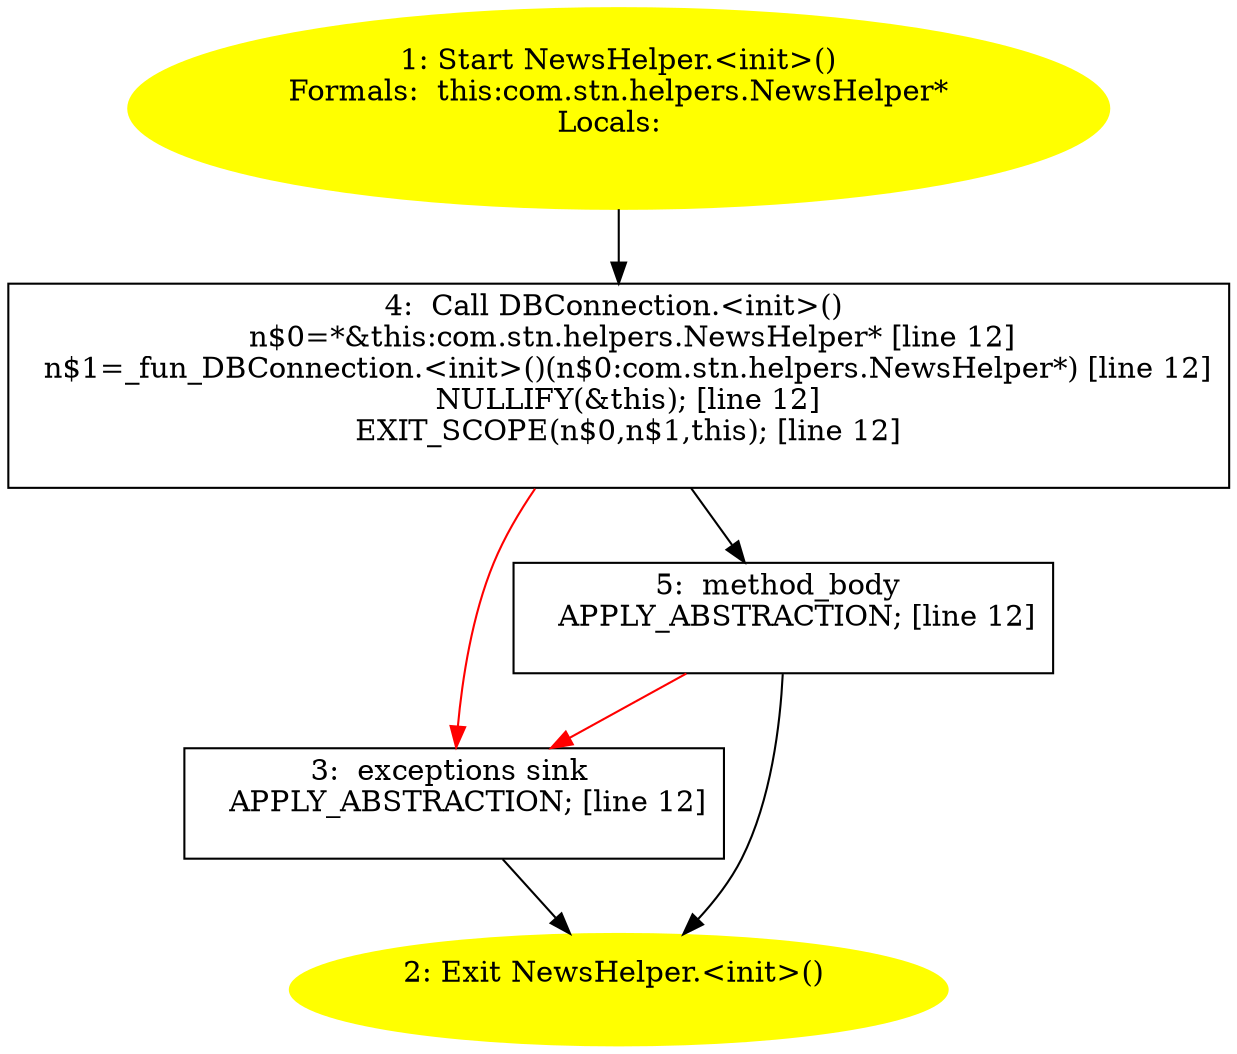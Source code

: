 /* @generated */
digraph cfg {
"com.stn.helpers.NewsHelper.<init>().220f80c377aa4820842fd21df7817372_1" [label="1: Start NewsHelper.<init>()\nFormals:  this:com.stn.helpers.NewsHelper*\nLocals:  \n  " color=yellow style=filled]
	

	 "com.stn.helpers.NewsHelper.<init>().220f80c377aa4820842fd21df7817372_1" -> "com.stn.helpers.NewsHelper.<init>().220f80c377aa4820842fd21df7817372_4" ;
"com.stn.helpers.NewsHelper.<init>().220f80c377aa4820842fd21df7817372_2" [label="2: Exit NewsHelper.<init>() \n  " color=yellow style=filled]
	

"com.stn.helpers.NewsHelper.<init>().220f80c377aa4820842fd21df7817372_3" [label="3:  exceptions sink \n   APPLY_ABSTRACTION; [line 12]\n " shape="box"]
	

	 "com.stn.helpers.NewsHelper.<init>().220f80c377aa4820842fd21df7817372_3" -> "com.stn.helpers.NewsHelper.<init>().220f80c377aa4820842fd21df7817372_2" ;
"com.stn.helpers.NewsHelper.<init>().220f80c377aa4820842fd21df7817372_4" [label="4:  Call DBConnection.<init>() \n   n$0=*&this:com.stn.helpers.NewsHelper* [line 12]\n  n$1=_fun_DBConnection.<init>()(n$0:com.stn.helpers.NewsHelper*) [line 12]\n  NULLIFY(&this); [line 12]\n  EXIT_SCOPE(n$0,n$1,this); [line 12]\n " shape="box"]
	

	 "com.stn.helpers.NewsHelper.<init>().220f80c377aa4820842fd21df7817372_4" -> "com.stn.helpers.NewsHelper.<init>().220f80c377aa4820842fd21df7817372_5" ;
	 "com.stn.helpers.NewsHelper.<init>().220f80c377aa4820842fd21df7817372_4" -> "com.stn.helpers.NewsHelper.<init>().220f80c377aa4820842fd21df7817372_3" [color="red" ];
"com.stn.helpers.NewsHelper.<init>().220f80c377aa4820842fd21df7817372_5" [label="5:  method_body \n   APPLY_ABSTRACTION; [line 12]\n " shape="box"]
	

	 "com.stn.helpers.NewsHelper.<init>().220f80c377aa4820842fd21df7817372_5" -> "com.stn.helpers.NewsHelper.<init>().220f80c377aa4820842fd21df7817372_2" ;
	 "com.stn.helpers.NewsHelper.<init>().220f80c377aa4820842fd21df7817372_5" -> "com.stn.helpers.NewsHelper.<init>().220f80c377aa4820842fd21df7817372_3" [color="red" ];
}
